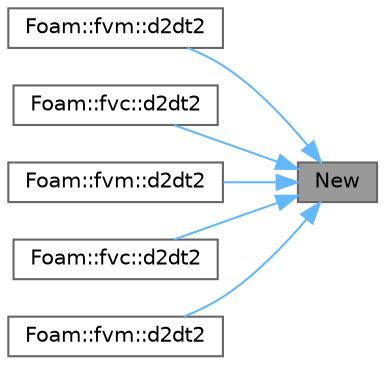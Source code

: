 digraph "New"
{
 // LATEX_PDF_SIZE
  bgcolor="transparent";
  edge [fontname=Helvetica,fontsize=10,labelfontname=Helvetica,labelfontsize=10];
  node [fontname=Helvetica,fontsize=10,shape=box,height=0.2,width=0.4];
  rankdir="RL";
  Node1 [id="Node000001",label="New",height=0.2,width=0.4,color="gray40", fillcolor="grey60", style="filled", fontcolor="black",tooltip=" "];
  Node1 -> Node2 [id="edge1_Node000001_Node000002",dir="back",color="steelblue1",style="solid",tooltip=" "];
  Node2 [id="Node000002",label="Foam::fvm::d2dt2",height=0.2,width=0.4,color="grey40", fillcolor="white", style="filled",URL="$namespaceFoam_1_1fvm.html#ae6fdb1b7c35c5616b5554e2f765711e9",tooltip=" "];
  Node1 -> Node3 [id="edge2_Node000001_Node000003",dir="back",color="steelblue1",style="solid",tooltip=" "];
  Node3 [id="Node000003",label="Foam::fvc::d2dt2",height=0.2,width=0.4,color="grey40", fillcolor="white", style="filled",URL="$namespaceFoam_1_1fvc.html#ab540e30fbcff4fc2adc89ee77a31ac8f",tooltip=" "];
  Node1 -> Node4 [id="edge3_Node000001_Node000004",dir="back",color="steelblue1",style="solid",tooltip=" "];
  Node4 [id="Node000004",label="Foam::fvm::d2dt2",height=0.2,width=0.4,color="grey40", fillcolor="white", style="filled",URL="$namespaceFoam_1_1fvm.html#ae4efe076d84f123ea68336ee027ed7ae",tooltip=" "];
  Node1 -> Node5 [id="edge4_Node000001_Node000005",dir="back",color="steelblue1",style="solid",tooltip=" "];
  Node5 [id="Node000005",label="Foam::fvc::d2dt2",height=0.2,width=0.4,color="grey40", fillcolor="white", style="filled",URL="$namespaceFoam_1_1fvc.html#a60660a223a7ed1f34fe5f64682d6f3b9",tooltip=" "];
  Node1 -> Node6 [id="edge5_Node000001_Node000006",dir="back",color="steelblue1",style="solid",tooltip=" "];
  Node6 [id="Node000006",label="Foam::fvm::d2dt2",height=0.2,width=0.4,color="grey40", fillcolor="white", style="filled",URL="$namespaceFoam_1_1fvm.html#af6a8c5f7debc775c44d3d8032a7cd292",tooltip=" "];
}

